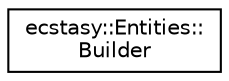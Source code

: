 digraph "Graphical Class Hierarchy"
{
 // LATEX_PDF_SIZE
  edge [fontname="Helvetica",fontsize="10",labelfontname="Helvetica",labelfontsize="10"];
  node [fontname="Helvetica",fontsize="10",shape=record];
  rankdir="LR";
  Node0 [label="ecstasy::Entities::\lBuilder",height=0.2,width=0.4,color="black", fillcolor="white", style="filled",URL="$classecstasy_1_1_entities_1_1_builder.html",tooltip="Entities builder to add multiple component to an entity on creation."];
}
